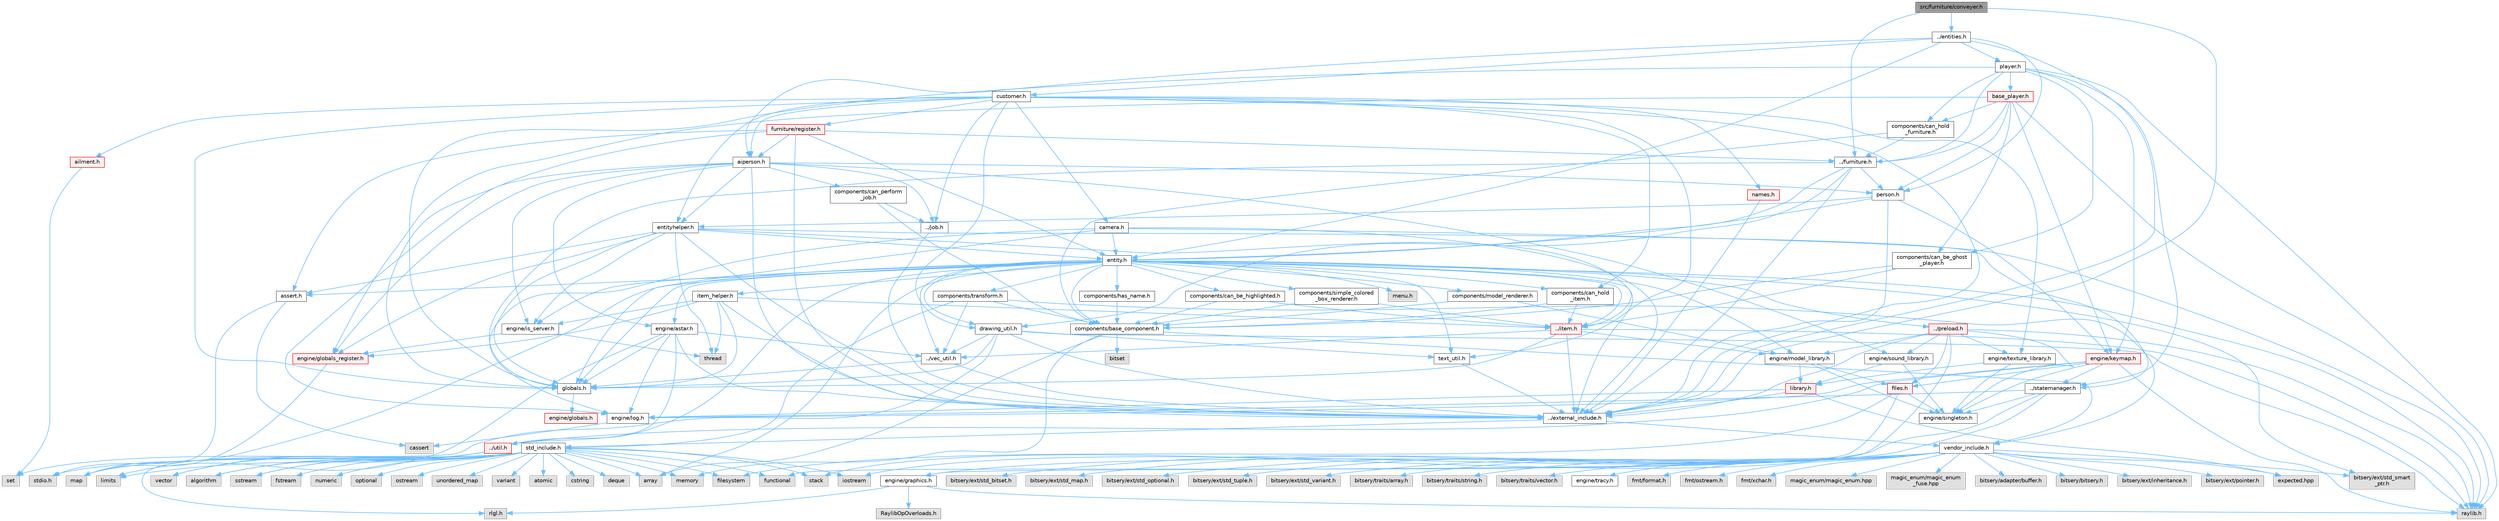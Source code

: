 digraph "src/furniture/conveyer.h"
{
 // LATEX_PDF_SIZE
  bgcolor="transparent";
  edge [fontname=Helvetica,fontsize=10,labelfontname=Helvetica,labelfontsize=10];
  node [fontname=Helvetica,fontsize=10,shape=box,height=0.2,width=0.4];
  Node1 [label="src/furniture/conveyer.h",height=0.2,width=0.4,color="gray40", fillcolor="grey60", style="filled", fontcolor="black",tooltip=" "];
  Node1 -> Node2 [color="steelblue1",style="solid"];
  Node2 [label="../external_include.h",height=0.2,width=0.4,color="grey40", fillcolor="white", style="filled",URL="$d7/daf/external__include_8h.html",tooltip=" "];
  Node2 -> Node3 [color="steelblue1",style="solid"];
  Node3 [label="std_include.h",height=0.2,width=0.4,color="grey40", fillcolor="white", style="filled",URL="$d4/dae/std__include_8h.html",tooltip=" "];
  Node3 -> Node4 [color="steelblue1",style="solid"];
  Node4 [label="stdio.h",height=0.2,width=0.4,color="grey60", fillcolor="#E0E0E0", style="filled",tooltip=" "];
  Node3 -> Node5 [color="steelblue1",style="solid"];
  Node5 [label="algorithm",height=0.2,width=0.4,color="grey60", fillcolor="#E0E0E0", style="filled",tooltip=" "];
  Node3 -> Node6 [color="steelblue1",style="solid"];
  Node6 [label="array",height=0.2,width=0.4,color="grey60", fillcolor="#E0E0E0", style="filled",tooltip=" "];
  Node3 -> Node7 [color="steelblue1",style="solid"];
  Node7 [label="atomic",height=0.2,width=0.4,color="grey60", fillcolor="#E0E0E0", style="filled",tooltip=" "];
  Node3 -> Node8 [color="steelblue1",style="solid"];
  Node8 [label="cstring",height=0.2,width=0.4,color="grey60", fillcolor="#E0E0E0", style="filled",tooltip=" "];
  Node3 -> Node9 [color="steelblue1",style="solid"];
  Node9 [label="deque",height=0.2,width=0.4,color="grey60", fillcolor="#E0E0E0", style="filled",tooltip=" "];
  Node3 -> Node10 [color="steelblue1",style="solid"];
  Node10 [label="filesystem",height=0.2,width=0.4,color="grey60", fillcolor="#E0E0E0", style="filled",tooltip=" "];
  Node3 -> Node11 [color="steelblue1",style="solid"];
  Node11 [label="fstream",height=0.2,width=0.4,color="grey60", fillcolor="#E0E0E0", style="filled",tooltip=" "];
  Node3 -> Node12 [color="steelblue1",style="solid"];
  Node12 [label="functional",height=0.2,width=0.4,color="grey60", fillcolor="#E0E0E0", style="filled",tooltip=" "];
  Node3 -> Node13 [color="steelblue1",style="solid"];
  Node13 [label="iostream",height=0.2,width=0.4,color="grey60", fillcolor="#E0E0E0", style="filled",tooltip=" "];
  Node3 -> Node14 [color="steelblue1",style="solid"];
  Node14 [label="limits",height=0.2,width=0.4,color="grey60", fillcolor="#E0E0E0", style="filled",tooltip=" "];
  Node3 -> Node15 [color="steelblue1",style="solid"];
  Node15 [label="map",height=0.2,width=0.4,color="grey60", fillcolor="#E0E0E0", style="filled",tooltip=" "];
  Node3 -> Node16 [color="steelblue1",style="solid"];
  Node16 [label="memory",height=0.2,width=0.4,color="grey60", fillcolor="#E0E0E0", style="filled",tooltip=" "];
  Node3 -> Node17 [color="steelblue1",style="solid"];
  Node17 [label="numeric",height=0.2,width=0.4,color="grey60", fillcolor="#E0E0E0", style="filled",tooltip=" "];
  Node3 -> Node18 [color="steelblue1",style="solid"];
  Node18 [label="optional",height=0.2,width=0.4,color="grey60", fillcolor="#E0E0E0", style="filled",tooltip=" "];
  Node3 -> Node19 [color="steelblue1",style="solid"];
  Node19 [label="ostream",height=0.2,width=0.4,color="grey60", fillcolor="#E0E0E0", style="filled",tooltip=" "];
  Node3 -> Node20 [color="steelblue1",style="solid"];
  Node20 [label="set",height=0.2,width=0.4,color="grey60", fillcolor="#E0E0E0", style="filled",tooltip=" "];
  Node3 -> Node21 [color="steelblue1",style="solid"];
  Node21 [label="sstream",height=0.2,width=0.4,color="grey60", fillcolor="#E0E0E0", style="filled",tooltip=" "];
  Node3 -> Node22 [color="steelblue1",style="solid"];
  Node22 [label="stack",height=0.2,width=0.4,color="grey60", fillcolor="#E0E0E0", style="filled",tooltip=" "];
  Node3 -> Node23 [color="steelblue1",style="solid"];
  Node23 [label="unordered_map",height=0.2,width=0.4,color="grey60", fillcolor="#E0E0E0", style="filled",tooltip=" "];
  Node3 -> Node24 [color="steelblue1",style="solid"];
  Node24 [label="variant",height=0.2,width=0.4,color="grey60", fillcolor="#E0E0E0", style="filled",tooltip=" "];
  Node3 -> Node25 [color="steelblue1",style="solid"];
  Node25 [label="vector",height=0.2,width=0.4,color="grey60", fillcolor="#E0E0E0", style="filled",tooltip=" "];
  Node2 -> Node26 [color="steelblue1",style="solid"];
  Node26 [label="vendor_include.h",height=0.2,width=0.4,color="grey40", fillcolor="white", style="filled",URL="$d6/dba/vendor__include_8h.html",tooltip=" "];
  Node26 -> Node27 [color="steelblue1",style="solid"];
  Node27 [label="engine/graphics.h",height=0.2,width=0.4,color="grey40", fillcolor="white", style="filled",URL="$d7/d04/graphics_8h.html",tooltip=" "];
  Node27 -> Node28 [color="steelblue1",style="solid"];
  Node28 [label="raylib.h",height=0.2,width=0.4,color="grey60", fillcolor="#E0E0E0", style="filled",tooltip=" "];
  Node27 -> Node29 [color="steelblue1",style="solid"];
  Node29 [label="rlgl.h",height=0.2,width=0.4,color="grey60", fillcolor="#E0E0E0", style="filled",tooltip=" "];
  Node27 -> Node30 [color="steelblue1",style="solid"];
  Node30 [label="RaylibOpOverloads.h",height=0.2,width=0.4,color="grey60", fillcolor="#E0E0E0", style="filled",tooltip=" "];
  Node26 -> Node31 [color="steelblue1",style="solid"];
  Node31 [label="fmt/format.h",height=0.2,width=0.4,color="grey60", fillcolor="#E0E0E0", style="filled",tooltip=" "];
  Node26 -> Node32 [color="steelblue1",style="solid"];
  Node32 [label="fmt/ostream.h",height=0.2,width=0.4,color="grey60", fillcolor="#E0E0E0", style="filled",tooltip=" "];
  Node26 -> Node33 [color="steelblue1",style="solid"];
  Node33 [label="fmt/xchar.h",height=0.2,width=0.4,color="grey60", fillcolor="#E0E0E0", style="filled",tooltip=" "];
  Node26 -> Node34 [color="steelblue1",style="solid"];
  Node34 [label="expected.hpp",height=0.2,width=0.4,color="grey60", fillcolor="#E0E0E0", style="filled",tooltip=" "];
  Node26 -> Node35 [color="steelblue1",style="solid"];
  Node35 [label="magic_enum/magic_enum.hpp",height=0.2,width=0.4,color="grey60", fillcolor="#E0E0E0", style="filled",tooltip=" "];
  Node26 -> Node36 [color="steelblue1",style="solid"];
  Node36 [label="magic_enum/magic_enum\l_fuse.hpp",height=0.2,width=0.4,color="grey60", fillcolor="#E0E0E0", style="filled",tooltip=" "];
  Node26 -> Node37 [color="steelblue1",style="solid"];
  Node37 [label="bitsery/adapter/buffer.h",height=0.2,width=0.4,color="grey60", fillcolor="#E0E0E0", style="filled",tooltip=" "];
  Node26 -> Node38 [color="steelblue1",style="solid"];
  Node38 [label="bitsery/bitsery.h",height=0.2,width=0.4,color="grey60", fillcolor="#E0E0E0", style="filled",tooltip=" "];
  Node26 -> Node39 [color="steelblue1",style="solid"];
  Node39 [label="bitsery/ext/inheritance.h",height=0.2,width=0.4,color="grey60", fillcolor="#E0E0E0", style="filled",tooltip=" "];
  Node26 -> Node40 [color="steelblue1",style="solid"];
  Node40 [label="bitsery/ext/pointer.h",height=0.2,width=0.4,color="grey60", fillcolor="#E0E0E0", style="filled",tooltip=" "];
  Node26 -> Node41 [color="steelblue1",style="solid"];
  Node41 [label="bitsery/ext/std_bitset.h",height=0.2,width=0.4,color="grey60", fillcolor="#E0E0E0", style="filled",tooltip=" "];
  Node26 -> Node42 [color="steelblue1",style="solid"];
  Node42 [label="bitsery/ext/std_map.h",height=0.2,width=0.4,color="grey60", fillcolor="#E0E0E0", style="filled",tooltip=" "];
  Node26 -> Node43 [color="steelblue1",style="solid"];
  Node43 [label="bitsery/ext/std_optional.h",height=0.2,width=0.4,color="grey60", fillcolor="#E0E0E0", style="filled",tooltip=" "];
  Node26 -> Node44 [color="steelblue1",style="solid"];
  Node44 [label="bitsery/ext/std_smart\l_ptr.h",height=0.2,width=0.4,color="grey60", fillcolor="#E0E0E0", style="filled",tooltip=" "];
  Node26 -> Node45 [color="steelblue1",style="solid"];
  Node45 [label="bitsery/ext/std_tuple.h",height=0.2,width=0.4,color="grey60", fillcolor="#E0E0E0", style="filled",tooltip=" "];
  Node26 -> Node46 [color="steelblue1",style="solid"];
  Node46 [label="bitsery/ext/std_variant.h",height=0.2,width=0.4,color="grey60", fillcolor="#E0E0E0", style="filled",tooltip=" "];
  Node26 -> Node47 [color="steelblue1",style="solid"];
  Node47 [label="bitsery/traits/array.h",height=0.2,width=0.4,color="grey60", fillcolor="#E0E0E0", style="filled",tooltip=" "];
  Node26 -> Node48 [color="steelblue1",style="solid"];
  Node48 [label="bitsery/traits/string.h",height=0.2,width=0.4,color="grey60", fillcolor="#E0E0E0", style="filled",tooltip=" "];
  Node26 -> Node49 [color="steelblue1",style="solid"];
  Node49 [label="bitsery/traits/vector.h",height=0.2,width=0.4,color="grey60", fillcolor="#E0E0E0", style="filled",tooltip=" "];
  Node26 -> Node50 [color="steelblue1",style="solid"];
  Node50 [label="engine/tracy.h",height=0.2,width=0.4,color="grey40", fillcolor="white", style="filled",URL="$d6/d15/tracy_8h.html",tooltip=" "];
  Node1 -> Node51 [color="steelblue1",style="solid"];
  Node51 [label="../entities.h",height=0.2,width=0.4,color="grey40", fillcolor="white", style="filled",URL="$dd/d5a/entities_8h.html",tooltip=" "];
  Node51 -> Node2 [color="steelblue1",style="solid"];
  Node51 -> Node52 [color="steelblue1",style="solid"];
  Node52 [label="entity.h",height=0.2,width=0.4,color="grey40", fillcolor="white", style="filled",URL="$d8/d83/entity_8h.html",tooltip=" "];
  Node52 -> Node44 [color="steelblue1",style="solid"];
  Node52 -> Node53 [color="steelblue1",style="solid"];
  Node53 [label="components/base_component.h",height=0.2,width=0.4,color="grey40", fillcolor="white", style="filled",URL="$d5/dbb/base__component_8h.html",tooltip=" "];
  Node53 -> Node6 [color="steelblue1",style="solid"];
  Node53 -> Node54 [color="steelblue1",style="solid"];
  Node54 [label="bitset",height=0.2,width=0.4,color="grey60", fillcolor="#E0E0E0", style="filled",tooltip=" "];
  Node53 -> Node16 [color="steelblue1",style="solid"];
  Node53 -> Node26 [color="steelblue1",style="solid"];
  Node52 -> Node55 [color="steelblue1",style="solid"];
  Node55 [label="components/can_be_highlighted.h",height=0.2,width=0.4,color="grey40", fillcolor="white", style="filled",URL="$db/d75/can__be__highlighted_8h.html",tooltip=" "];
  Node55 -> Node56 [color="steelblue1",style="solid"];
  Node56 [label="../item.h",height=0.2,width=0.4,color="red", fillcolor="#FFF0F0", style="filled",URL="$df/d1f/item_8h.html",tooltip=" "];
  Node56 -> Node2 [color="steelblue1",style="solid"];
  Node56 -> Node96 [color="steelblue1",style="solid"];
  Node96 [label="engine/model_library.h",height=0.2,width=0.4,color="grey40", fillcolor="white", style="filled",URL="$d0/dd0/model__library_8h.html",tooltip=" "];
  Node96 -> Node78 [color="steelblue1",style="solid"];
  Node78 [label="files.h",height=0.2,width=0.4,color="red", fillcolor="#FFF0F0", style="filled",URL="$dd/d20/files_8h.html",tooltip=" "];
  Node78 -> Node10 [color="steelblue1",style="solid"];
  Node78 -> Node12 [color="steelblue1",style="solid"];
  Node78 -> Node73 [color="steelblue1",style="solid"];
  Node73 [label="engine/singleton.h",height=0.2,width=0.4,color="grey40", fillcolor="white", style="filled",URL="$d4/d0b/singleton_8h.html",tooltip=" "];
  Node96 -> Node97 [color="steelblue1",style="solid"];
  Node97 [label="library.h",height=0.2,width=0.4,color="red", fillcolor="#FFF0F0", style="filled",URL="$dd/d08/library_8h.html",tooltip=" "];
  Node97 -> Node2 [color="steelblue1",style="solid"];
  Node97 -> Node34 [color="steelblue1",style="solid"];
  Node97 -> Node71 [color="steelblue1",style="solid"];
  Node71 [label="engine/log.h",height=0.2,width=0.4,color="grey40", fillcolor="white", style="filled",URL="$d7/d7f/log_8h.html",tooltip=" "];
  Node71 -> Node72 [color="steelblue1",style="solid"];
  Node72 [label="cassert",height=0.2,width=0.4,color="grey60", fillcolor="#E0E0E0", style="filled",tooltip=" "];
  Node96 -> Node73 [color="steelblue1",style="solid"];
  Node56 -> Node87 [color="steelblue1",style="solid"];
  Node87 [label="globals.h",height=0.2,width=0.4,color="grey40", fillcolor="white", style="filled",URL="$d5/d87/globals_8h.html",tooltip=" "];
  Node87 -> Node88 [color="steelblue1",style="solid"];
  Node88 [label="engine/globals.h",height=0.2,width=0.4,color="red", fillcolor="#FFF0F0", style="filled",URL="$d4/df4/engine_2globals_8h.html",tooltip=" "];
  Node56 -> Node28 [color="steelblue1",style="solid"];
  Node56 -> Node86 [color="steelblue1",style="solid"];
  Node86 [label="../vec_util.h",height=0.2,width=0.4,color="grey40", fillcolor="white", style="filled",URL="$d0/d3f/vec__util_8h.html",tooltip=" "];
  Node86 -> Node2 [color="steelblue1",style="solid"];
  Node86 -> Node87 [color="steelblue1",style="solid"];
  Node55 -> Node53 [color="steelblue1",style="solid"];
  Node52 -> Node109 [color="steelblue1",style="solid"];
  Node109 [label="components/can_hold\l_item.h",height=0.2,width=0.4,color="grey40", fillcolor="white", style="filled",URL="$dc/d28/can__hold__item_8h.html",tooltip=" "];
  Node109 -> Node56 [color="steelblue1",style="solid"];
  Node109 -> Node53 [color="steelblue1",style="solid"];
  Node52 -> Node110 [color="steelblue1",style="solid"];
  Node110 [label="components/has_name.h",height=0.2,width=0.4,color="grey40", fillcolor="white", style="filled",URL="$df/da4/has__name_8h.html",tooltip=" "];
  Node110 -> Node53 [color="steelblue1",style="solid"];
  Node52 -> Node111 [color="steelblue1",style="solid"];
  Node111 [label="components/model_renderer.h",height=0.2,width=0.4,color="grey40", fillcolor="white", style="filled",URL="$df/df8/model__renderer_8h.html",tooltip=" "];
  Node111 -> Node96 [color="steelblue1",style="solid"];
  Node111 -> Node53 [color="steelblue1",style="solid"];
  Node52 -> Node112 [color="steelblue1",style="solid"];
  Node112 [label="components/simple_colored\l_box_renderer.h",height=0.2,width=0.4,color="grey40", fillcolor="white", style="filled",URL="$d7/d5e/simple__colored__box__renderer_8h.html",tooltip=" "];
  Node112 -> Node56 [color="steelblue1",style="solid"];
  Node112 -> Node53 [color="steelblue1",style="solid"];
  Node52 -> Node113 [color="steelblue1",style="solid"];
  Node113 [label="components/transform.h",height=0.2,width=0.4,color="grey40", fillcolor="white", style="filled",URL="$d2/d80/transform_8h.html",tooltip=" "];
  Node113 -> Node3 [color="steelblue1",style="solid"];
  Node113 -> Node86 [color="steelblue1",style="solid"];
  Node113 -> Node26 [color="steelblue1",style="solid"];
  Node113 -> Node53 [color="steelblue1",style="solid"];
  Node52 -> Node89 [color="steelblue1",style="solid"];
  Node89 [label="assert.h",height=0.2,width=0.4,color="grey40", fillcolor="white", style="filled",URL="$dc/da7/assert_8h.html",tooltip=" "];
  Node89 -> Node4 [color="steelblue1",style="solid"];
  Node89 -> Node72 [color="steelblue1",style="solid"];
  Node52 -> Node2 [color="steelblue1",style="solid"];
  Node52 -> Node6 [color="steelblue1",style="solid"];
  Node52 -> Node15 [color="steelblue1",style="solid"];
  Node52 -> Node114 [color="steelblue1",style="solid"];
  Node114 [label="drawing_util.h",height=0.2,width=0.4,color="grey40", fillcolor="white", style="filled",URL="$df/db6/drawing__util_8h.html",tooltip=" "];
  Node114 -> Node2 [color="steelblue1",style="solid"];
  Node114 -> Node87 [color="steelblue1",style="solid"];
  Node114 -> Node28 [color="steelblue1",style="solid"];
  Node114 -> Node29 [color="steelblue1",style="solid"];
  Node114 -> Node115 [color="steelblue1",style="solid"];
  Node115 [label="text_util.h",height=0.2,width=0.4,color="grey40", fillcolor="white", style="filled",URL="$d4/d78/text__util_8h.html",tooltip=" "];
  Node115 -> Node2 [color="steelblue1",style="solid"];
  Node114 -> Node86 [color="steelblue1",style="solid"];
  Node52 -> Node116 [color="steelblue1",style="solid"];
  Node116 [label="engine/astar.h",height=0.2,width=0.4,color="grey40", fillcolor="white", style="filled",URL="$d8/d56/astar_8h.html",tooltip=" "];
  Node116 -> Node14 [color="steelblue1",style="solid"];
  Node116 -> Node2 [color="steelblue1",style="solid"];
  Node116 -> Node87 [color="steelblue1",style="solid"];
  Node116 -> Node74 [color="steelblue1",style="solid"];
  Node74 [label="../util.h",height=0.2,width=0.4,color="red", fillcolor="#FFF0F0", style="filled",URL="$d8/d3c/util_8h.html",tooltip=" "];
  Node74 -> Node5 [color="steelblue1",style="solid"];
  Node74 -> Node21 [color="steelblue1",style="solid"];
  Node74 -> Node25 [color="steelblue1",style="solid"];
  Node116 -> Node86 [color="steelblue1",style="solid"];
  Node116 -> Node71 [color="steelblue1",style="solid"];
  Node52 -> Node66 [color="steelblue1",style="solid"];
  Node66 [label="engine/is_server.h",height=0.2,width=0.4,color="grey40", fillcolor="white", style="filled",URL="$d6/db9/is__server_8h.html",tooltip=" "];
  Node66 -> Node67 [color="steelblue1",style="solid"];
  Node67 [label="thread",height=0.2,width=0.4,color="grey60", fillcolor="#E0E0E0", style="filled",tooltip=" "];
  Node66 -> Node64 [color="steelblue1",style="solid"];
  Node64 [label="engine/globals_register.h",height=0.2,width=0.4,color="red", fillcolor="#FFF0F0", style="filled",URL="$db/da1/globals__register_8h.html",tooltip=" "];
  Node64 -> Node15 [color="steelblue1",style="solid"];
  Node52 -> Node96 [color="steelblue1",style="solid"];
  Node52 -> Node87 [color="steelblue1",style="solid"];
  Node52 -> Node56 [color="steelblue1",style="solid"];
  Node52 -> Node117 [color="steelblue1",style="solid"];
  Node117 [label="item_helper.h",height=0.2,width=0.4,color="grey40", fillcolor="white", style="filled",URL="$d0/d4e/item__helper_8h.html",tooltip=" "];
  Node117 -> Node67 [color="steelblue1",style="solid"];
  Node117 -> Node2 [color="steelblue1",style="solid"];
  Node117 -> Node64 [color="steelblue1",style="solid"];
  Node117 -> Node66 [color="steelblue1",style="solid"];
  Node117 -> Node87 [color="steelblue1",style="solid"];
  Node117 -> Node56 [color="steelblue1",style="solid"];
  Node52 -> Node118 [color="steelblue1",style="solid"];
  Node118 [label="menu.h",height=0.2,width=0.4,color="grey60", fillcolor="#E0E0E0", style="filled",tooltip=" "];
  Node52 -> Node95 [color="steelblue1",style="solid"];
  Node95 [label="../preload.h",height=0.2,width=0.4,color="red", fillcolor="#FFF0F0", style="filled",URL="$d5/d34/preload_8h.html",tooltip=" "];
  Node95 -> Node2 [color="steelblue1",style="solid"];
  Node95 -> Node27 [color="steelblue1",style="solid"];
  Node95 -> Node73 [color="steelblue1",style="solid"];
  Node95 -> Node28 [color="steelblue1",style="solid"];
  Node95 -> Node78 [color="steelblue1",style="solid"];
  Node95 -> Node96 [color="steelblue1",style="solid"];
  Node95 -> Node103 [color="steelblue1",style="solid"];
  Node103 [label="engine/sound_library.h",height=0.2,width=0.4,color="grey40", fillcolor="white", style="filled",URL="$d5/d04/sound__library_8h.html",tooltip=" "];
  Node103 -> Node97 [color="steelblue1",style="solid"];
  Node103 -> Node73 [color="steelblue1",style="solid"];
  Node95 -> Node104 [color="steelblue1",style="solid"];
  Node104 [label="engine/texture_library.h",height=0.2,width=0.4,color="grey40", fillcolor="white", style="filled",URL="$d5/d33/texture__library_8h.html",tooltip=" "];
  Node104 -> Node97 [color="steelblue1",style="solid"];
  Node104 -> Node73 [color="steelblue1",style="solid"];
  Node52 -> Node28 [color="steelblue1",style="solid"];
  Node52 -> Node115 [color="steelblue1",style="solid"];
  Node52 -> Node74 [color="steelblue1",style="solid"];
  Node52 -> Node86 [color="steelblue1",style="solid"];
  Node51 -> Node119 [color="steelblue1",style="solid"];
  Node119 [label="aiperson.h",height=0.2,width=0.4,color="grey40", fillcolor="white", style="filled",URL="$d4/d16/aiperson_8h.html",tooltip=" "];
  Node119 -> Node2 [color="steelblue1",style="solid"];
  Node119 -> Node116 [color="steelblue1",style="solid"];
  Node119 -> Node64 [color="steelblue1",style="solid"];
  Node119 -> Node66 [color="steelblue1",style="solid"];
  Node119 -> Node71 [color="steelblue1",style="solid"];
  Node119 -> Node103 [color="steelblue1",style="solid"];
  Node119 -> Node120 [color="steelblue1",style="solid"];
  Node120 [label="components/can_perform\l_job.h",height=0.2,width=0.4,color="grey40", fillcolor="white", style="filled",URL="$de/df1/can__perform__job_8h.html",tooltip=" "];
  Node120 -> Node121 [color="steelblue1",style="solid"];
  Node121 [label="../job.h",height=0.2,width=0.4,color="grey40", fillcolor="white", style="filled",URL="$d3/d6a/job_8h.html",tooltip=" "];
  Node121 -> Node2 [color="steelblue1",style="solid"];
  Node120 -> Node53 [color="steelblue1",style="solid"];
  Node119 -> Node122 [color="steelblue1",style="solid"];
  Node122 [label="entityhelper.h",height=0.2,width=0.4,color="grey40", fillcolor="white", style="filled",URL="$d9/d3c/entityhelper_8h.html",tooltip=" "];
  Node122 -> Node67 [color="steelblue1",style="solid"];
  Node122 -> Node89 [color="steelblue1",style="solid"];
  Node122 -> Node2 [color="steelblue1",style="solid"];
  Node122 -> Node64 [color="steelblue1",style="solid"];
  Node122 -> Node66 [color="steelblue1",style="solid"];
  Node122 -> Node87 [color="steelblue1",style="solid"];
  Node122 -> Node52 [color="steelblue1",style="solid"];
  Node122 -> Node56 [color="steelblue1",style="solid"];
  Node122 -> Node70 [color="steelblue1",style="solid"];
  Node70 [label="../statemanager.h",height=0.2,width=0.4,color="grey40", fillcolor="white", style="filled",URL="$d2/d5f/statemanager_8h.html",tooltip=" "];
  Node70 -> Node13 [color="steelblue1",style="solid"];
  Node70 -> Node22 [color="steelblue1",style="solid"];
  Node70 -> Node71 [color="steelblue1",style="solid"];
  Node70 -> Node73 [color="steelblue1",style="solid"];
  Node119 -> Node121 [color="steelblue1",style="solid"];
  Node119 -> Node123 [color="steelblue1",style="solid"];
  Node123 [label="person.h",height=0.2,width=0.4,color="grey40", fillcolor="white", style="filled",URL="$d4/d98/person_8h.html",tooltip=" "];
  Node123 -> Node2 [color="steelblue1",style="solid"];
  Node123 -> Node52 [color="steelblue1",style="solid"];
  Node123 -> Node122 [color="steelblue1",style="solid"];
  Node123 -> Node68 [color="steelblue1",style="solid"];
  Node68 [label="engine/keymap.h",height=0.2,width=0.4,color="red", fillcolor="#FFF0F0", style="filled",URL="$da/d9a/keymap_8h.html",tooltip=" "];
  Node68 -> Node28 [color="steelblue1",style="solid"];
  Node68 -> Node70 [color="steelblue1",style="solid"];
  Node68 -> Node74 [color="steelblue1",style="solid"];
  Node68 -> Node78 [color="steelblue1",style="solid"];
  Node68 -> Node71 [color="steelblue1",style="solid"];
  Node68 -> Node73 [color="steelblue1",style="solid"];
  Node51 -> Node124 [color="steelblue1",style="solid"];
  Node124 [label="customer.h",height=0.2,width=0.4,color="grey40", fillcolor="white", style="filled",URL="$d3/d35/customer_8h.html",tooltip=" "];
  Node124 -> Node109 [color="steelblue1",style="solid"];
  Node124 -> Node114 [color="steelblue1",style="solid"];
  Node124 -> Node122 [color="steelblue1",style="solid"];
  Node124 -> Node2 [color="steelblue1",style="solid"];
  Node124 -> Node119 [color="steelblue1",style="solid"];
  Node124 -> Node125 [color="steelblue1",style="solid"];
  Node125 [label="ailment.h",height=0.2,width=0.4,color="red", fillcolor="#FFF0F0", style="filled",URL="$da/d97/ailment_8h.html",tooltip=" "];
  Node125 -> Node20 [color="steelblue1",style="solid"];
  Node124 -> Node126 [color="steelblue1",style="solid"];
  Node126 [label="camera.h",height=0.2,width=0.4,color="grey40", fillcolor="white", style="filled",URL="$d7/df6/camera_8h.html",tooltip=" "];
  Node126 -> Node2 [color="steelblue1",style="solid"];
  Node126 -> Node71 [color="steelblue1",style="solid"];
  Node126 -> Node52 [color="steelblue1",style="solid"];
  Node126 -> Node87 [color="steelblue1",style="solid"];
  Node126 -> Node28 [color="steelblue1",style="solid"];
  Node124 -> Node104 [color="steelblue1",style="solid"];
  Node124 -> Node127 [color="steelblue1",style="solid"];
  Node127 [label="furniture/register.h",height=0.2,width=0.4,color="red", fillcolor="#FFF0F0", style="filled",URL="$df/d80/register_8h.html",tooltip=" "];
  Node127 -> Node2 [color="steelblue1",style="solid"];
  Node127 -> Node89 [color="steelblue1",style="solid"];
  Node127 -> Node52 [color="steelblue1",style="solid"];
  Node127 -> Node87 [color="steelblue1",style="solid"];
  Node127 -> Node119 [color="steelblue1",style="solid"];
  Node127 -> Node128 [color="steelblue1",style="solid"];
  Node128 [label="../furniture.h",height=0.2,width=0.4,color="grey40", fillcolor="white", style="filled",URL="$d1/d57/furniture_8h.html",tooltip=" "];
  Node128 -> Node114 [color="steelblue1",style="solid"];
  Node128 -> Node2 [color="steelblue1",style="solid"];
  Node128 -> Node52 [color="steelblue1",style="solid"];
  Node128 -> Node87 [color="steelblue1",style="solid"];
  Node128 -> Node123 [color="steelblue1",style="solid"];
  Node124 -> Node87 [color="steelblue1",style="solid"];
  Node124 -> Node121 [color="steelblue1",style="solid"];
  Node124 -> Node130 [color="steelblue1",style="solid"];
  Node130 [label="names.h",height=0.2,width=0.4,color="red", fillcolor="#FFF0F0", style="filled",URL="$d8/d22/names_8h.html",tooltip=" "];
  Node130 -> Node2 [color="steelblue1",style="solid"];
  Node124 -> Node115 [color="steelblue1",style="solid"];
  Node51 -> Node123 [color="steelblue1",style="solid"];
  Node51 -> Node131 [color="steelblue1",style="solid"];
  Node131 [label="player.h",height=0.2,width=0.4,color="grey40", fillcolor="white", style="filled",URL="$d3/d62/player_8h.html",tooltip=" "];
  Node131 -> Node132 [color="steelblue1",style="solid"];
  Node132 [label="base_player.h",height=0.2,width=0.4,color="red", fillcolor="#FFF0F0", style="filled",URL="$d7/dc6/base__player_8h.html",tooltip=" "];
  Node132 -> Node133 [color="steelblue1",style="solid"];
  Node133 [label="components/can_be_ghost\l_player.h",height=0.2,width=0.4,color="grey40", fillcolor="white", style="filled",URL="$d1/d8a/can__be__ghost__player_8h.html",tooltip=" "];
  Node133 -> Node56 [color="steelblue1",style="solid"];
  Node133 -> Node53 [color="steelblue1",style="solid"];
  Node132 -> Node135 [color="steelblue1",style="solid"];
  Node135 [label="components/can_hold\l_furniture.h",height=0.2,width=0.4,color="grey40", fillcolor="white", style="filled",URL="$d6/d76/can__hold__furniture_8h.html",tooltip=" "];
  Node135 -> Node128 [color="steelblue1",style="solid"];
  Node135 -> Node53 [color="steelblue1",style="solid"];
  Node132 -> Node28 [color="steelblue1",style="solid"];
  Node132 -> Node64 [color="steelblue1",style="solid"];
  Node132 -> Node68 [color="steelblue1",style="solid"];
  Node132 -> Node123 [color="steelblue1",style="solid"];
  Node132 -> Node128 [color="steelblue1",style="solid"];
  Node131 -> Node133 [color="steelblue1",style="solid"];
  Node131 -> Node135 [color="steelblue1",style="solid"];
  Node131 -> Node68 [color="steelblue1",style="solid"];
  Node131 -> Node87 [color="steelblue1",style="solid"];
  Node131 -> Node28 [color="steelblue1",style="solid"];
  Node131 -> Node70 [color="steelblue1",style="solid"];
  Node131 -> Node128 [color="steelblue1",style="solid"];
  Node1 -> Node128 [color="steelblue1",style="solid"];
}
